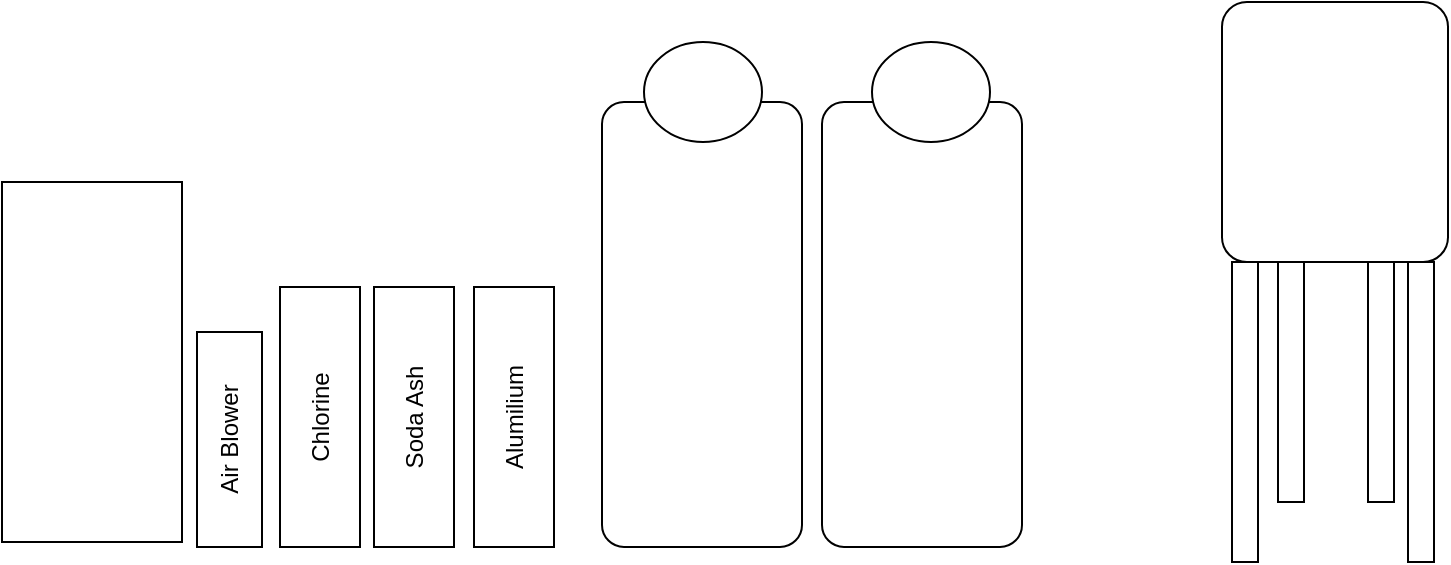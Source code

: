 <mxfile version="22.1.3" type="github">
  <diagram name="Page-1" id="jxXhUcFynYkiDxgHYVDg">
    <mxGraphModel dx="979" dy="596" grid="1" gridSize="10" guides="1" tooltips="1" connect="1" arrows="1" fold="1" page="1" pageScale="1" pageWidth="1654" pageHeight="1169" math="0" shadow="0">
      <root>
        <mxCell id="0" />
        <mxCell id="1" parent="0" />
        <mxCell id="t_Rc0NmIWvPBDkavdPG0-1" value="" style="rounded=0;whiteSpace=wrap;html=1;" vertex="1" parent="1">
          <mxGeometry x="170" y="130" width="90" height="180" as="geometry" />
        </mxCell>
        <mxCell id="t_Rc0NmIWvPBDkavdPG0-2" value="Air Blower" style="rounded=0;whiteSpace=wrap;html=1;flipV=1;flipH=1;rotation=-90;" vertex="1" parent="1">
          <mxGeometry x="230" y="242.5" width="107.5" height="32.5" as="geometry" />
        </mxCell>
        <mxCell id="t_Rc0NmIWvPBDkavdPG0-5" value="Chlorine" style="rounded=0;whiteSpace=wrap;html=1;flipV=1;flipH=1;rotation=-90;" vertex="1" parent="1">
          <mxGeometry x="264" y="227.5" width="130" height="40" as="geometry" />
        </mxCell>
        <mxCell id="t_Rc0NmIWvPBDkavdPG0-6" value="Soda Ash" style="rounded=0;whiteSpace=wrap;html=1;flipV=1;flipH=1;rotation=-90;" vertex="1" parent="1">
          <mxGeometry x="311" y="227.5" width="130" height="40" as="geometry" />
        </mxCell>
        <mxCell id="t_Rc0NmIWvPBDkavdPG0-7" value="Alumilium" style="rounded=0;whiteSpace=wrap;html=1;flipV=1;flipH=1;rotation=-90;" vertex="1" parent="1">
          <mxGeometry x="361" y="227.5" width="130" height="40" as="geometry" />
        </mxCell>
        <mxCell id="t_Rc0NmIWvPBDkavdPG0-8" value="" style="rounded=1;whiteSpace=wrap;html=1;arcSize=11;" vertex="1" parent="1">
          <mxGeometry x="780" y="40" width="113" height="130" as="geometry" />
        </mxCell>
        <mxCell id="t_Rc0NmIWvPBDkavdPG0-9" value="" style="rounded=0;whiteSpace=wrap;html=1;" vertex="1" parent="1">
          <mxGeometry x="785" y="170" width="13" height="150" as="geometry" />
        </mxCell>
        <mxCell id="t_Rc0NmIWvPBDkavdPG0-12" value="" style="rounded=0;whiteSpace=wrap;html=1;" vertex="1" parent="1">
          <mxGeometry x="873" y="170" width="13" height="150" as="geometry" />
        </mxCell>
        <mxCell id="t_Rc0NmIWvPBDkavdPG0-13" value="" style="rounded=0;whiteSpace=wrap;html=1;" vertex="1" parent="1">
          <mxGeometry x="853" y="170" width="13" height="120" as="geometry" />
        </mxCell>
        <mxCell id="t_Rc0NmIWvPBDkavdPG0-14" value="" style="rounded=0;whiteSpace=wrap;html=1;" vertex="1" parent="1">
          <mxGeometry x="808" y="170" width="13" height="120" as="geometry" />
        </mxCell>
        <mxCell id="t_Rc0NmIWvPBDkavdPG0-17" value="" style="rounded=1;whiteSpace=wrap;html=1;arcSize=11;" vertex="1" parent="1">
          <mxGeometry x="470" y="90" width="100" height="222.5" as="geometry" />
        </mxCell>
        <mxCell id="t_Rc0NmIWvPBDkavdPG0-18" value="" style="rounded=1;whiteSpace=wrap;html=1;arcSize=11;" vertex="1" parent="1">
          <mxGeometry x="580" y="90" width="100" height="222.5" as="geometry" />
        </mxCell>
        <mxCell id="t_Rc0NmIWvPBDkavdPG0-19" value="" style="ellipse;whiteSpace=wrap;html=1;" vertex="1" parent="1">
          <mxGeometry x="491" y="60" width="59" height="50" as="geometry" />
        </mxCell>
        <mxCell id="t_Rc0NmIWvPBDkavdPG0-20" value="" style="ellipse;whiteSpace=wrap;html=1;" vertex="1" parent="1">
          <mxGeometry x="605" y="60" width="59" height="50" as="geometry" />
        </mxCell>
      </root>
    </mxGraphModel>
  </diagram>
</mxfile>
